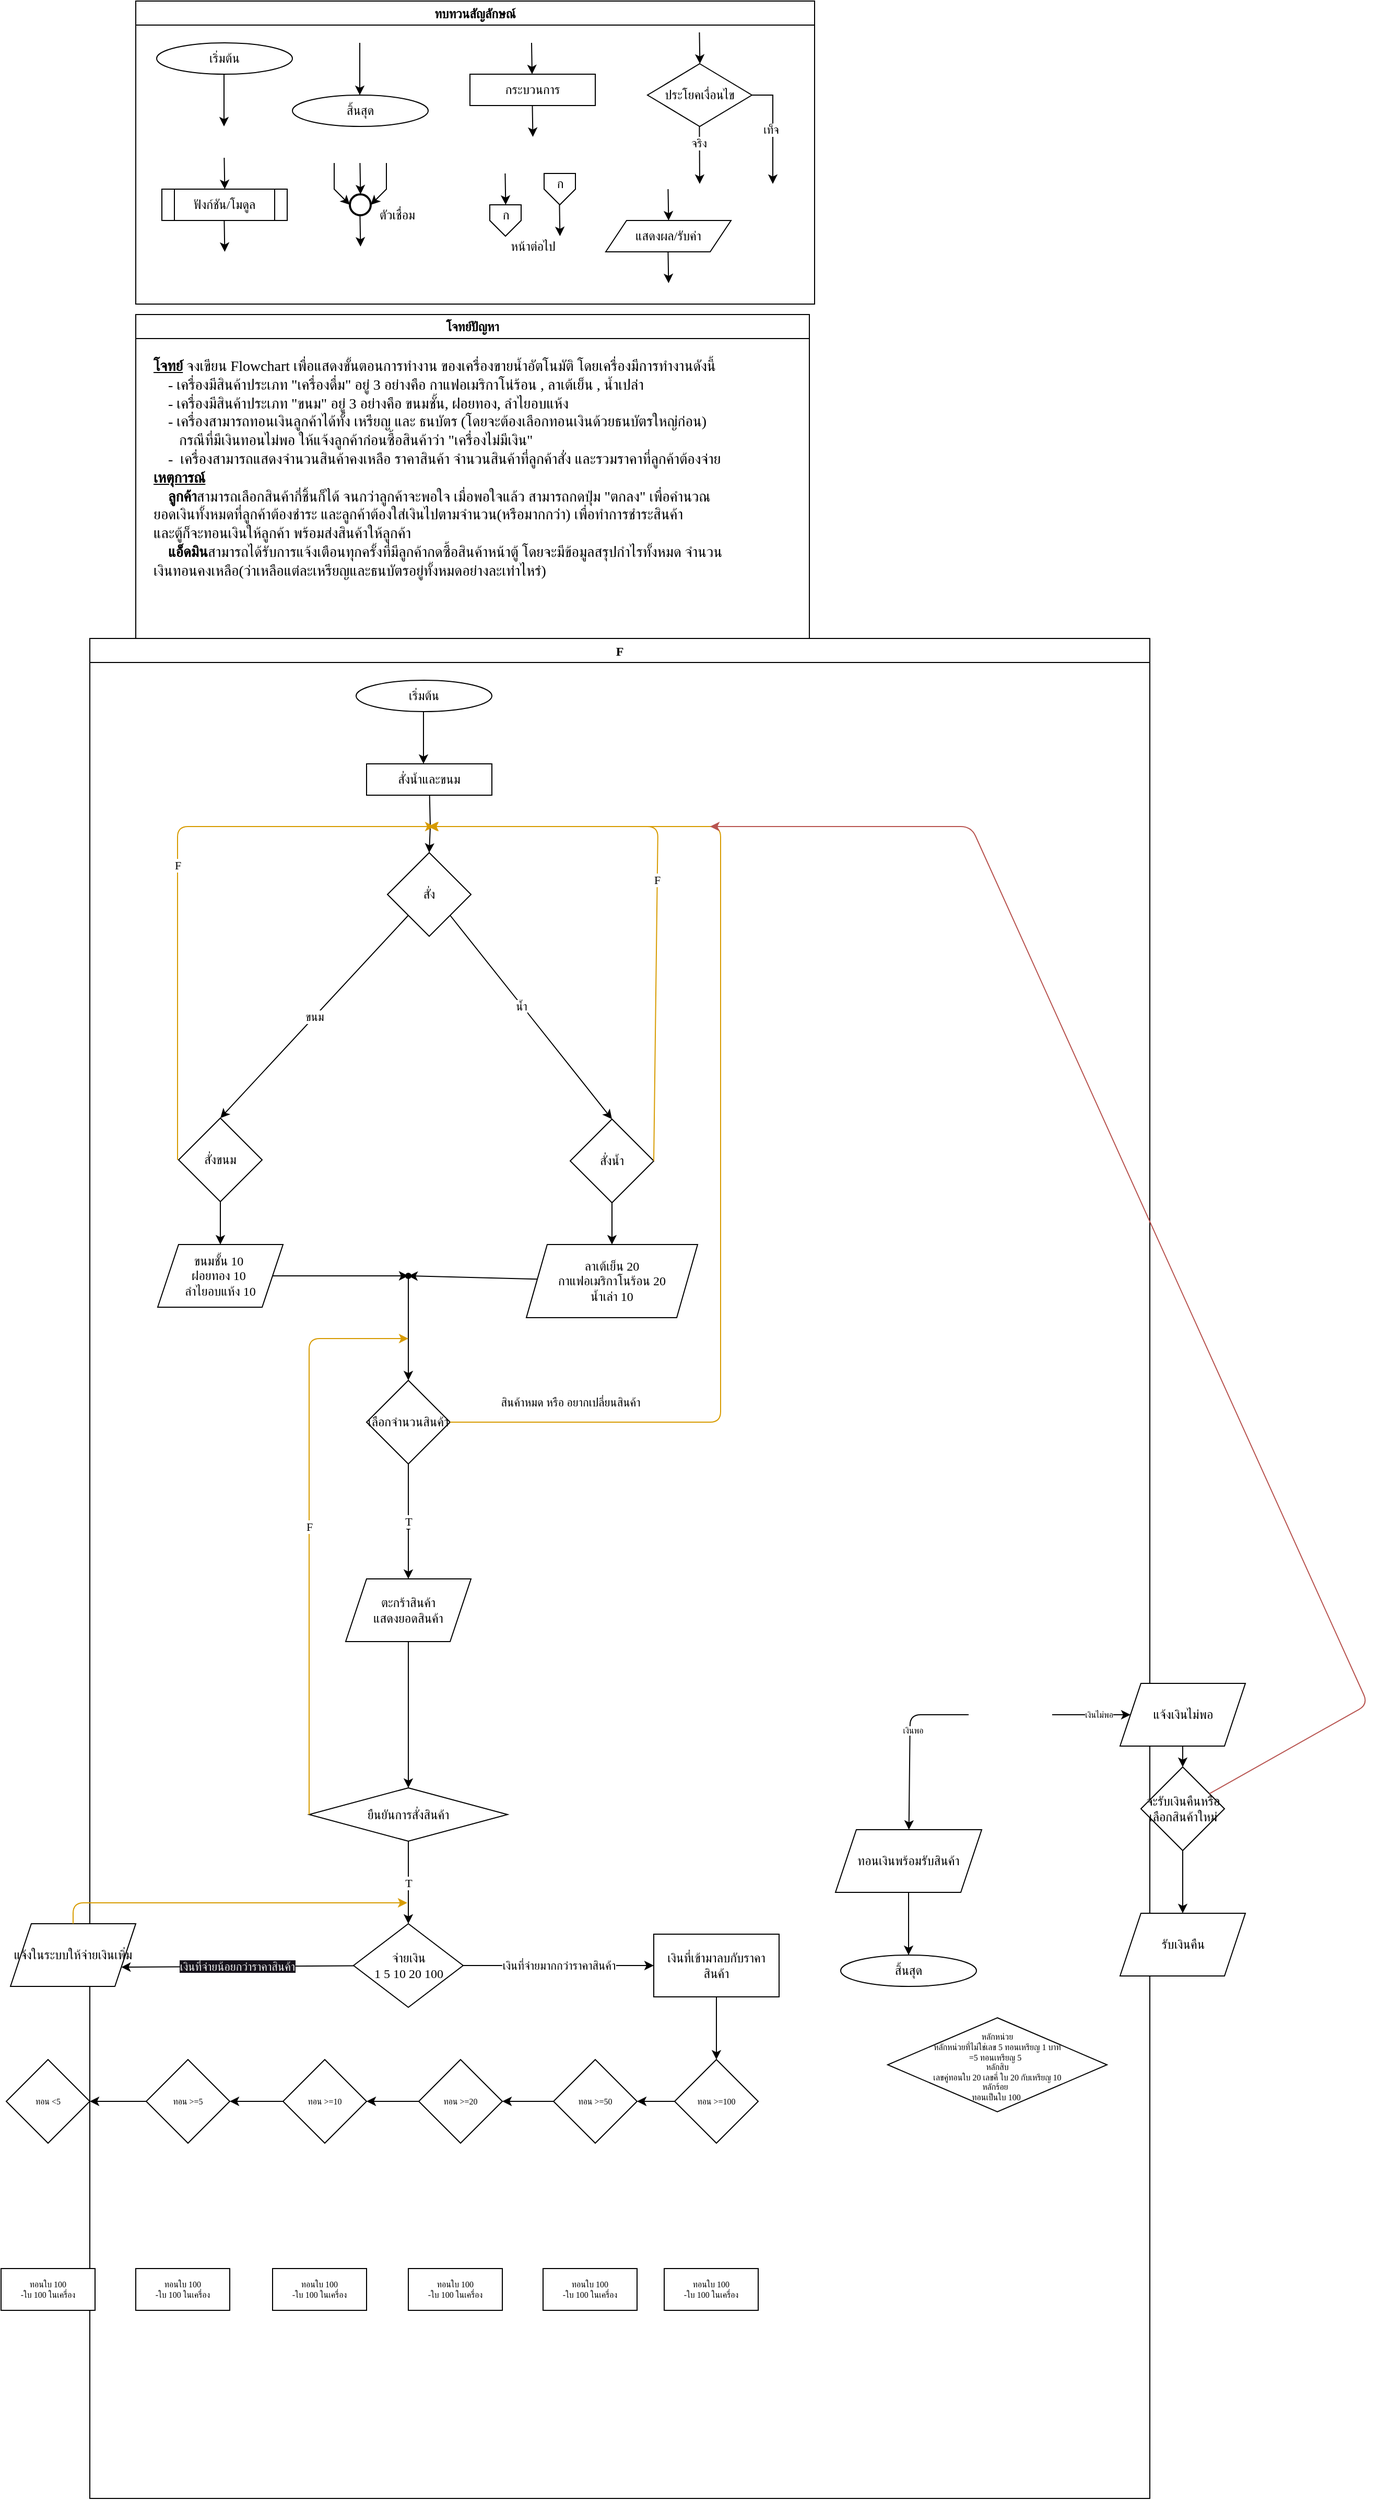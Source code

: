 <mxfile>
    <diagram id="C5RBs43oDa-KdzZeNtuy" name="Page-1">
        <mxGraphModel dx="2532" dy="668" grid="1" gridSize="10" guides="1" tooltips="1" connect="1" arrows="1" fold="1" page="1" pageScale="1" pageWidth="827" pageHeight="1169" math="0" shadow="0">
            <root>
                <mxCell id="WIyWlLk6GJQsqaUBKTNV-0"/>
                <mxCell id="WIyWlLk6GJQsqaUBKTNV-1" parent="WIyWlLk6GJQsqaUBKTNV-0"/>
                <mxCell id="M7CGMbNuYNeq0SnUNNgH-6" value="ทบทวนสัญลักษณ์" style="swimlane;fontFamily=Sarabun;fontSource=https%3A%2F%2Ffonts.googleapis.com%2Fcss%3Ffamily%3DSarabun;" parent="WIyWlLk6GJQsqaUBKTNV-1" vertex="1">
                    <mxGeometry x="-720" y="20" width="650" height="290" as="geometry"/>
                </mxCell>
                <mxCell id="M7CGMbNuYNeq0SnUNNgH-2" value="&lt;font data-font-src=&quot;https://fonts.googleapis.com/css?family=Sarabun&quot; face=&quot;Sarabun&quot;&gt;เริ่มต้น&lt;/font&gt;" style="ellipse;whiteSpace=wrap;html=1;" parent="M7CGMbNuYNeq0SnUNNgH-6" vertex="1">
                    <mxGeometry x="20" y="40" width="130" height="30" as="geometry"/>
                </mxCell>
                <mxCell id="M7CGMbNuYNeq0SnUNNgH-5" value="" style="endArrow=classic;html=1;rounded=0;" parent="M7CGMbNuYNeq0SnUNNgH-6" edge="1">
                    <mxGeometry width="50" height="50" relative="1" as="geometry">
                        <mxPoint x="84.5" y="70" as="sourcePoint"/>
                        <mxPoint x="84.5" y="120" as="targetPoint"/>
                    </mxGeometry>
                </mxCell>
                <mxCell id="M7CGMbNuYNeq0SnUNNgH-3" value="&lt;font face=&quot;Sarabun&quot;&gt;สิ้นสุด&lt;/font&gt;" style="ellipse;whiteSpace=wrap;html=1;" parent="M7CGMbNuYNeq0SnUNNgH-6" vertex="1">
                    <mxGeometry x="150" y="90" width="130" height="30" as="geometry"/>
                </mxCell>
                <mxCell id="M7CGMbNuYNeq0SnUNNgH-4" value="" style="endArrow=classic;html=1;rounded=0;" parent="M7CGMbNuYNeq0SnUNNgH-6" edge="1">
                    <mxGeometry width="50" height="50" relative="1" as="geometry">
                        <mxPoint x="214.5" y="40" as="sourcePoint"/>
                        <mxPoint x="214.5" y="90" as="targetPoint"/>
                    </mxGeometry>
                </mxCell>
                <mxCell id="mvioNwK95yMqdUQ73LqQ-0" value="กระบวนการ" style="rounded=0;whiteSpace=wrap;html=1;fontFamily=Sarabun;fontSource=https%3A%2F%2Ffonts.googleapis.com%2Fcss%3Ffamily%3DSarabun;" parent="M7CGMbNuYNeq0SnUNNgH-6" vertex="1">
                    <mxGeometry x="320" y="70" width="120" height="30" as="geometry"/>
                </mxCell>
                <mxCell id="mvioNwK95yMqdUQ73LqQ-1" value="" style="endArrow=classic;html=1;rounded=0;" parent="M7CGMbNuYNeq0SnUNNgH-6" edge="1">
                    <mxGeometry width="50" height="50" relative="1" as="geometry">
                        <mxPoint x="379" y="40" as="sourcePoint"/>
                        <mxPoint x="379.5" y="70" as="targetPoint"/>
                    </mxGeometry>
                </mxCell>
                <mxCell id="mvioNwK95yMqdUQ73LqQ-2" value="" style="endArrow=classic;html=1;rounded=0;" parent="M7CGMbNuYNeq0SnUNNgH-6" edge="1">
                    <mxGeometry width="50" height="50" relative="1" as="geometry">
                        <mxPoint x="379.75" y="100" as="sourcePoint"/>
                        <mxPoint x="380.25" y="130" as="targetPoint"/>
                    </mxGeometry>
                </mxCell>
                <mxCell id="mvioNwK95yMqdUQ73LqQ-3" value="ประโยคเงื่อนไข" style="rhombus;whiteSpace=wrap;html=1;fontFamily=Sarabun;fontSource=https%3A%2F%2Ffonts.googleapis.com%2Fcss%3Ffamily%3DSarabun;" parent="M7CGMbNuYNeq0SnUNNgH-6" vertex="1">
                    <mxGeometry x="490" y="60" width="100" height="60" as="geometry"/>
                </mxCell>
                <mxCell id="mvioNwK95yMqdUQ73LqQ-4" value="" style="endArrow=classic;html=1;rounded=0;" parent="M7CGMbNuYNeq0SnUNNgH-6" edge="1">
                    <mxGeometry width="50" height="50" relative="1" as="geometry">
                        <mxPoint x="539.71" y="30" as="sourcePoint"/>
                        <mxPoint x="540.21" y="60" as="targetPoint"/>
                    </mxGeometry>
                </mxCell>
                <mxCell id="mvioNwK95yMqdUQ73LqQ-5" value="" style="endArrow=classic;html=1;rounded=0;" parent="M7CGMbNuYNeq0SnUNNgH-6" edge="1">
                    <mxGeometry width="50" height="50" relative="1" as="geometry">
                        <mxPoint x="539.71" y="120" as="sourcePoint"/>
                        <mxPoint x="540" y="175" as="targetPoint"/>
                    </mxGeometry>
                </mxCell>
                <mxCell id="mvioNwK95yMqdUQ73LqQ-7" value="จริง" style="edgeLabel;html=1;align=center;verticalAlign=middle;resizable=0;points=[];fontFamily=Sarabun;fontSource=https%3A%2F%2Ffonts.googleapis.com%2Fcss%3Ffamily%3DSarabun;" parent="mvioNwK95yMqdUQ73LqQ-5" vertex="1" connectable="0">
                    <mxGeometry x="-0.414" y="-1" relative="1" as="geometry">
                        <mxPoint as="offset"/>
                    </mxGeometry>
                </mxCell>
                <mxCell id="mvioNwK95yMqdUQ73LqQ-6" value="" style="endArrow=classic;html=1;rounded=0;exitX=1;exitY=0.5;exitDx=0;exitDy=0;" parent="M7CGMbNuYNeq0SnUNNgH-6" source="mvioNwK95yMqdUQ73LqQ-3" edge="1">
                    <mxGeometry width="50" height="50" relative="1" as="geometry">
                        <mxPoint x="620" y="95" as="sourcePoint"/>
                        <mxPoint x="610" y="175" as="targetPoint"/>
                        <Array as="points">
                            <mxPoint x="610" y="90"/>
                        </Array>
                    </mxGeometry>
                </mxCell>
                <mxCell id="mvioNwK95yMqdUQ73LqQ-8" value="&lt;font data-font-src=&quot;https://fonts.googleapis.com/css?family=Sarabun&quot; face=&quot;Sarabun&quot;&gt;เท็จ&lt;/font&gt;" style="edgeLabel;html=1;align=center;verticalAlign=middle;resizable=0;points=[];" parent="mvioNwK95yMqdUQ73LqQ-6" vertex="1" connectable="0">
                    <mxGeometry x="-0.002" y="-2" relative="1" as="geometry">
                        <mxPoint as="offset"/>
                    </mxGeometry>
                </mxCell>
                <mxCell id="mvioNwK95yMqdUQ73LqQ-9" value="&lt;font data-font-src=&quot;https://fonts.googleapis.com/css?family=Sarabun&quot; face=&quot;Sarabun&quot;&gt;ฟังก์ชัน/โมดูล&lt;/font&gt;" style="shape=process;whiteSpace=wrap;html=1;backgroundOutline=1;" parent="M7CGMbNuYNeq0SnUNNgH-6" vertex="1">
                    <mxGeometry x="25" y="180" width="120" height="30" as="geometry"/>
                </mxCell>
                <mxCell id="mvioNwK95yMqdUQ73LqQ-11" value="" style="endArrow=classic;html=1;rounded=0;" parent="M7CGMbNuYNeq0SnUNNgH-6" edge="1">
                    <mxGeometry width="50" height="50" relative="1" as="geometry">
                        <mxPoint x="84.71" y="150" as="sourcePoint"/>
                        <mxPoint x="85.21" y="180" as="targetPoint"/>
                    </mxGeometry>
                </mxCell>
                <mxCell id="mvioNwK95yMqdUQ73LqQ-12" value="" style="endArrow=classic;html=1;rounded=0;" parent="M7CGMbNuYNeq0SnUNNgH-6" edge="1">
                    <mxGeometry width="50" height="50" relative="1" as="geometry">
                        <mxPoint x="84.71" y="210" as="sourcePoint"/>
                        <mxPoint x="85.21" y="240" as="targetPoint"/>
                    </mxGeometry>
                </mxCell>
                <mxCell id="mvioNwK95yMqdUQ73LqQ-13" value="" style="strokeWidth=2;html=1;shape=mxgraph.flowchart.start_2;whiteSpace=wrap;" parent="M7CGMbNuYNeq0SnUNNgH-6" vertex="1">
                    <mxGeometry x="205" y="185" width="20" height="20" as="geometry"/>
                </mxCell>
                <mxCell id="mvioNwK95yMqdUQ73LqQ-16" value="" style="endArrow=classic;html=1;rounded=0;" parent="M7CGMbNuYNeq0SnUNNgH-6" edge="1">
                    <mxGeometry width="50" height="50" relative="1" as="geometry">
                        <mxPoint x="214.71" y="155" as="sourcePoint"/>
                        <mxPoint x="215.21" y="185" as="targetPoint"/>
                    </mxGeometry>
                </mxCell>
                <mxCell id="mvioNwK95yMqdUQ73LqQ-17" value="" style="endArrow=classic;html=1;rounded=0;entryX=0;entryY=0.5;entryDx=0;entryDy=0;entryPerimeter=0;" parent="M7CGMbNuYNeq0SnUNNgH-6" target="mvioNwK95yMqdUQ73LqQ-13" edge="1">
                    <mxGeometry width="50" height="50" relative="1" as="geometry">
                        <mxPoint x="190.0" y="155" as="sourcePoint"/>
                        <mxPoint x="190.5" y="185" as="targetPoint"/>
                        <Array as="points">
                            <mxPoint x="190" y="180"/>
                        </Array>
                    </mxGeometry>
                </mxCell>
                <mxCell id="mvioNwK95yMqdUQ73LqQ-18" value="" style="endArrow=classic;html=1;rounded=0;entryX=1;entryY=0.5;entryDx=0;entryDy=0;entryPerimeter=0;" parent="M7CGMbNuYNeq0SnUNNgH-6" target="mvioNwK95yMqdUQ73LqQ-13" edge="1">
                    <mxGeometry width="50" height="50" relative="1" as="geometry">
                        <mxPoint x="240.0" y="155" as="sourcePoint"/>
                        <mxPoint x="240.5" y="185" as="targetPoint"/>
                        <Array as="points">
                            <mxPoint x="240" y="180"/>
                        </Array>
                    </mxGeometry>
                </mxCell>
                <mxCell id="mvioNwK95yMqdUQ73LqQ-19" value="" style="endArrow=classic;html=1;rounded=0;" parent="M7CGMbNuYNeq0SnUNNgH-6" edge="1">
                    <mxGeometry width="50" height="50" relative="1" as="geometry">
                        <mxPoint x="214.71" y="205" as="sourcePoint"/>
                        <mxPoint x="215.21" y="235" as="targetPoint"/>
                    </mxGeometry>
                </mxCell>
                <mxCell id="mvioNwK95yMqdUQ73LqQ-20" value="&lt;font data-font-src=&quot;https://fonts.googleapis.com/css?family=Sarabun&quot; face=&quot;Sarabun&quot;&gt;ตัวเชื่อม&lt;/font&gt;" style="text;html=1;align=center;verticalAlign=middle;resizable=0;points=[];autosize=1;strokeColor=none;fillColor=none;" parent="M7CGMbNuYNeq0SnUNNgH-6" vertex="1">
                    <mxGeometry x="220" y="190" width="60" height="30" as="geometry"/>
                </mxCell>
                <mxCell id="mvioNwK95yMqdUQ73LqQ-25" value="" style="endArrow=classic;html=1;rounded=0;" parent="M7CGMbNuYNeq0SnUNNgH-6" edge="1">
                    <mxGeometry width="50" height="50" relative="1" as="geometry">
                        <mxPoint x="353.71" y="165" as="sourcePoint"/>
                        <mxPoint x="354.21" y="195" as="targetPoint"/>
                    </mxGeometry>
                </mxCell>
                <mxCell id="mvioNwK95yMqdUQ73LqQ-21" value="" style="verticalLabelPosition=bottom;verticalAlign=top;html=1;shape=offPageConnector;rounded=0;size=0.5;" parent="M7CGMbNuYNeq0SnUNNgH-6" vertex="1">
                    <mxGeometry x="339" y="195" width="30" height="30" as="geometry"/>
                </mxCell>
                <mxCell id="mvioNwK95yMqdUQ73LqQ-26" value="" style="endArrow=classic;html=1;rounded=0;" parent="M7CGMbNuYNeq0SnUNNgH-6" edge="1">
                    <mxGeometry width="50" height="50" relative="1" as="geometry">
                        <mxPoint x="405.71" y="195" as="sourcePoint"/>
                        <mxPoint x="406.21" y="225" as="targetPoint"/>
                    </mxGeometry>
                </mxCell>
                <mxCell id="mvioNwK95yMqdUQ73LqQ-27" value="" style="verticalLabelPosition=bottom;verticalAlign=top;html=1;shape=offPageConnector;rounded=0;size=0.5;" parent="M7CGMbNuYNeq0SnUNNgH-6" vertex="1">
                    <mxGeometry x="391" y="165" width="30" height="30" as="geometry"/>
                </mxCell>
                <mxCell id="mvioNwK95yMqdUQ73LqQ-28" value="หน้าต่อไป" style="text;html=1;align=center;verticalAlign=middle;resizable=0;points=[];autosize=1;strokeColor=none;fillColor=none;fontFamily=Sarabun;fontSource=https%3A%2F%2Ffonts.googleapis.com%2Fcss%3Ffamily%3DSarabun;" parent="M7CGMbNuYNeq0SnUNNgH-6" vertex="1">
                    <mxGeometry x="345" y="220" width="70" height="30" as="geometry"/>
                </mxCell>
                <mxCell id="mvioNwK95yMqdUQ73LqQ-29" value="ก" style="text;html=1;align=center;verticalAlign=middle;resizable=0;points=[];autosize=1;strokeColor=none;fillColor=none;fontFamily=Sarabun;fontSource=https%3A%2F%2Ffonts.googleapis.com%2Fcss%3Ffamily%3DSarabun;" parent="M7CGMbNuYNeq0SnUNNgH-6" vertex="1">
                    <mxGeometry x="339" y="190" width="30" height="30" as="geometry"/>
                </mxCell>
                <mxCell id="mvioNwK95yMqdUQ73LqQ-30" value="ก" style="text;html=1;align=center;verticalAlign=middle;resizable=0;points=[];autosize=1;strokeColor=none;fillColor=none;fontFamily=Sarabun;fontSource=https%3A%2F%2Ffonts.googleapis.com%2Fcss%3Ffamily%3DSarabun;" parent="M7CGMbNuYNeq0SnUNNgH-6" vertex="1">
                    <mxGeometry x="391" y="160" width="30" height="30" as="geometry"/>
                </mxCell>
                <mxCell id="mvioNwK95yMqdUQ73LqQ-32" value="แสดงผล/รับค่า" style="shape=parallelogram;perimeter=parallelogramPerimeter;whiteSpace=wrap;html=1;fixedSize=1;fontFamily=Sarabun;fontSource=https%3A%2F%2Ffonts.googleapis.com%2Fcss%3Ffamily%3DSarabun;" parent="M7CGMbNuYNeq0SnUNNgH-6" vertex="1">
                    <mxGeometry x="450" y="210" width="120" height="30" as="geometry"/>
                </mxCell>
                <mxCell id="mvioNwK95yMqdUQ73LqQ-33" value="" style="endArrow=classic;html=1;rounded=0;" parent="M7CGMbNuYNeq0SnUNNgH-6" edge="1">
                    <mxGeometry width="50" height="50" relative="1" as="geometry">
                        <mxPoint x="509.71" y="180" as="sourcePoint"/>
                        <mxPoint x="510.21" y="210" as="targetPoint"/>
                    </mxGeometry>
                </mxCell>
                <mxCell id="mvioNwK95yMqdUQ73LqQ-34" value="" style="endArrow=classic;html=1;rounded=0;" parent="M7CGMbNuYNeq0SnUNNgH-6" edge="1">
                    <mxGeometry width="50" height="50" relative="1" as="geometry">
                        <mxPoint x="509.71" y="240" as="sourcePoint"/>
                        <mxPoint x="510.21" y="270" as="targetPoint"/>
                    </mxGeometry>
                </mxCell>
                <mxCell id="mvioNwK95yMqdUQ73LqQ-36" value="F" style="swimlane;fontFamily=Sarabun;fontSource=https%3A%2F%2Ffonts.googleapis.com%2Fcss%3Ffamily%3DSarabun;" parent="WIyWlLk6GJQsqaUBKTNV-1" vertex="1">
                    <mxGeometry x="-764" y="630" width="1015" height="1780" as="geometry"/>
                </mxCell>
                <mxCell id="mvioNwK95yMqdUQ73LqQ-35" value="&lt;font data-font-src=&quot;https://fonts.googleapis.com/css?family=Sarabun&quot; face=&quot;Sarabun&quot;&gt;เริ่มต้น&lt;/font&gt;" style="ellipse;whiteSpace=wrap;html=1;" parent="mvioNwK95yMqdUQ73LqQ-36" vertex="1">
                    <mxGeometry x="255" y="40" width="130" height="30" as="geometry"/>
                </mxCell>
                <mxCell id="2" value="" style="endArrow=classic;html=1;rounded=0;" edge="1" parent="mvioNwK95yMqdUQ73LqQ-36">
                    <mxGeometry width="50" height="50" relative="1" as="geometry">
                        <mxPoint x="319.5" y="70" as="sourcePoint"/>
                        <mxPoint x="319.5" y="120" as="targetPoint"/>
                    </mxGeometry>
                </mxCell>
                <mxCell id="69" style="edgeStyle=none;html=1;entryX=0.5;entryY=0;entryDx=0;entryDy=0;fontFamily=Verdana;elbow=vertical;startArrow=none;" edge="1" parent="mvioNwK95yMqdUQ73LqQ-36" target="6">
                    <mxGeometry relative="1" as="geometry">
                        <mxPoint x="326" y="180" as="sourcePoint"/>
                        <Array as="points"/>
                    </mxGeometry>
                </mxCell>
                <mxCell id="3" value="&lt;div style=&quot;text-align: justify;&quot;&gt;สั่งน้ำและขนม&lt;/div&gt;" style="rounded=0;whiteSpace=wrap;html=1;fontFamily=Sarabun;fontSource=https%3A%2F%2Ffonts.googleapis.com%2Fcss%3Ffamily%3DSarabun;" vertex="1" parent="mvioNwK95yMqdUQ73LqQ-36">
                    <mxGeometry x="265" y="120" width="120" height="30" as="geometry"/>
                </mxCell>
                <mxCell id="6" value="สั่ง" style="rhombus;whiteSpace=wrap;html=1;fontFamily=Sarabun;rounded=0;fontSource=https%3A%2F%2Ffonts.googleapis.com%2Fcss%3Ffamily%3DSarabun;" vertex="1" parent="mvioNwK95yMqdUQ73LqQ-36">
                    <mxGeometry x="285" y="205" width="80" height="80" as="geometry"/>
                </mxCell>
                <mxCell id="54" value="" style="edgeStyle=none;html=1;fontFamily=Verdana;exitX=1;exitY=1;exitDx=0;exitDy=0;entryX=0.5;entryY=0;entryDx=0;entryDy=0;" edge="1" parent="mvioNwK95yMqdUQ73LqQ-36" source="6" target="53">
                    <mxGeometry relative="1" as="geometry">
                        <mxPoint x="500" y="390" as="sourcePoint"/>
                    </mxGeometry>
                </mxCell>
                <mxCell id="217" value="น้ำ" style="edgeLabel;html=1;align=center;verticalAlign=middle;resizable=0;points=[];fontFamily=Verdana;" vertex="1" connectable="0" parent="54">
                    <mxGeometry x="-0.111" y="-1" relative="1" as="geometry">
                        <mxPoint as="offset"/>
                    </mxGeometry>
                </mxCell>
                <mxCell id="185" value="ขนม" style="edgeStyle=none;html=1;fontFamily=Verdana;elbow=vertical;exitX=0;exitY=1;exitDx=0;exitDy=0;entryX=0.5;entryY=0;entryDx=0;entryDy=0;" edge="1" parent="mvioNwK95yMqdUQ73LqQ-36" source="6" target="184">
                    <mxGeometry relative="1" as="geometry">
                        <mxPoint x="125.0" y="390" as="sourcePoint"/>
                        <mxPoint x="134" y="450" as="targetPoint"/>
                    </mxGeometry>
                </mxCell>
                <mxCell id="276" value="" style="edgeStyle=none;html=1;fontFamily=Verdana;elbow=vertical;exitX=0.5;exitY=1;exitDx=0;exitDy=0;" edge="1" parent="mvioNwK95yMqdUQ73LqQ-36" source="184" target="275">
                    <mxGeometry relative="1" as="geometry">
                        <mxPoint x="130" y="650" as="sourcePoint"/>
                    </mxGeometry>
                </mxCell>
                <mxCell id="273" style="edgeStyle=none;html=1;entryX=0.5;entryY=0;entryDx=0;entryDy=0;fontFamily=Verdana;elbow=vertical;" edge="1" parent="mvioNwK95yMqdUQ73LqQ-36" source="53" target="269">
                    <mxGeometry relative="1" as="geometry"/>
                </mxCell>
                <mxCell id="53" value="สั่งน้ำ" style="rhombus;whiteSpace=wrap;html=1;fontFamily=Sarabun;rounded=0;fontSource=https%3A%2F%2Ffonts.googleapis.com%2Fcss%3Ffamily%3DSarabun;" vertex="1" parent="mvioNwK95yMqdUQ73LqQ-36">
                    <mxGeometry x="460" y="460" width="80" height="80" as="geometry"/>
                </mxCell>
                <mxCell id="71" value="" style="edgeStyle=none;html=1;entryDx=0;entryDy=0;fontFamily=Verdana;elbow=vertical;endArrow=none;" edge="1" parent="mvioNwK95yMqdUQ73LqQ-36" source="3">
                    <mxGeometry relative="1" as="geometry">
                        <mxPoint x="-315" y="780" as="sourcePoint"/>
                        <mxPoint x="326" y="180" as="targetPoint"/>
                        <Array as="points"/>
                    </mxGeometry>
                </mxCell>
                <mxCell id="184" value="สั่งขนม" style="rhombus;whiteSpace=wrap;html=1;fontFamily=Sarabun;rounded=0;fontSource=https%3A%2F%2Ffonts.googleapis.com%2Fcss%3Ffamily%3DSarabun;" vertex="1" parent="mvioNwK95yMqdUQ73LqQ-36">
                    <mxGeometry x="85" y="459" width="80" height="80" as="geometry"/>
                </mxCell>
                <mxCell id="212" value="T" style="edgeStyle=none;html=1;fontFamily=Verdana;elbow=vertical;exitX=0.5;exitY=1;exitDx=0;exitDy=0;" edge="1" parent="mvioNwK95yMqdUQ73LqQ-36" source="290" target="211">
                    <mxGeometry relative="1" as="geometry">
                        <mxPoint x="305" y="1440" as="sourcePoint"/>
                    </mxGeometry>
                </mxCell>
                <mxCell id="257" value="เงินที่จ่ายมากกว่าราคาสินค้า" style="edgeStyle=none;html=1;fontFamily=Verdana;elbow=vertical;" edge="1" parent="mvioNwK95yMqdUQ73LqQ-36" source="211">
                    <mxGeometry relative="1" as="geometry">
                        <mxPoint x="540" y="1270" as="targetPoint"/>
                    </mxGeometry>
                </mxCell>
                <mxCell id="211" value="จ่ายเงิน&lt;br&gt;1 5 10 20 100" style="rhombus;whiteSpace=wrap;html=1;fontFamily=Sarabun;rounded=0;fontSource=https%3A%2F%2Ffonts.googleapis.com%2Fcss%3Ffamily%3DSarabun;" vertex="1" parent="mvioNwK95yMqdUQ73LqQ-36">
                    <mxGeometry x="252.5" y="1230" width="105" height="80" as="geometry"/>
                </mxCell>
                <mxCell id="218" value="F" style="edgeStyle=none;html=1;fontFamily=Verdana;elbow=vertical;fillColor=#ffcd28;gradientColor=#ffa500;strokeColor=#d79b00;exitX=1;exitY=0.5;exitDx=0;exitDy=0;" edge="1" parent="mvioNwK95yMqdUQ73LqQ-36" source="53">
                    <mxGeometry relative="1" as="geometry">
                        <mxPoint x="325" y="180" as="targetPoint"/>
                        <Array as="points">
                            <mxPoint x="544" y="180"/>
                        </Array>
                    </mxGeometry>
                </mxCell>
                <mxCell id="219" value="F" style="edgeStyle=none;html=1;fontFamily=Verdana;elbow=vertical;fillColor=#ffcd28;gradientColor=#ffa500;strokeColor=#d79b00;" edge="1" parent="mvioNwK95yMqdUQ73LqQ-36">
                    <mxGeometry relative="1" as="geometry">
                        <mxPoint x="330" y="180" as="targetPoint"/>
                        <mxPoint x="84" y="499" as="sourcePoint"/>
                        <Array as="points">
                            <mxPoint x="84" y="180"/>
                        </Array>
                    </mxGeometry>
                </mxCell>
                <mxCell id="242" value="" style="shape=waypoint;sketch=0;size=6;pointerEvents=1;points=[];fillColor=default;resizable=0;rotatable=0;perimeter=centerPerimeter;snapToPoint=1;fontFamily=Sarabun;rounded=0;fontSource=https%3A%2F%2Ffonts.googleapis.com%2Fcss%3Ffamily%3DSarabun;" vertex="1" parent="mvioNwK95yMqdUQ73LqQ-36">
                    <mxGeometry x="295" y="840" width="20" height="20" as="geometry"/>
                </mxCell>
                <mxCell id="285" style="edgeStyle=none;html=1;fontFamily=Verdana;elbow=vertical;" edge="1" parent="mvioNwK95yMqdUQ73LqQ-36" source="269" target="284">
                    <mxGeometry relative="1" as="geometry"/>
                </mxCell>
                <mxCell id="269" value="ลาเต้เย็น 20&lt;br&gt;กาแฟอเมริกาโนร้อน 20&lt;br&gt;น้ำเล่า 10" style="shape=parallelogram;perimeter=parallelogramPerimeter;whiteSpace=wrap;html=1;fixedSize=1;fontFamily=Sarabun;rounded=0;fontSource=https%3A%2F%2Ffonts.googleapis.com%2Fcss%3Ffamily%3DSarabun;" vertex="1" parent="mvioNwK95yMqdUQ73LqQ-36">
                    <mxGeometry x="418" y="580" width="164" height="70" as="geometry"/>
                </mxCell>
                <mxCell id="289" value="T" style="edgeStyle=none;html=1;fontFamily=Verdana;elbow=vertical;exitX=0.5;exitY=1;exitDx=0;exitDy=0;entryX=0.5;entryY=0;entryDx=0;entryDy=0;" edge="1" parent="mvioNwK95yMqdUQ73LqQ-36" source="300" target="281">
                    <mxGeometry relative="1" as="geometry">
                        <mxPoint x="304" y="840" as="sourcePoint"/>
                        <mxPoint x="314" y="880" as="targetPoint"/>
                    </mxGeometry>
                </mxCell>
                <mxCell id="286" style="edgeStyle=none;html=1;fontFamily=Verdana;elbow=vertical;" edge="1" parent="mvioNwK95yMqdUQ73LqQ-36" source="275" target="284">
                    <mxGeometry relative="1" as="geometry"/>
                </mxCell>
                <mxCell id="275" value="ขนมชั้น 10&amp;nbsp;&lt;br&gt;ฝอยทอง 10&amp;nbsp;&lt;br&gt;ลำไยอบแห้ง 10" style="shape=parallelogram;perimeter=parallelogramPerimeter;whiteSpace=wrap;html=1;fixedSize=1;fontFamily=Sarabun;rounded=0;fontSource=https%3A%2F%2Ffonts.googleapis.com%2Fcss%3Ffamily%3DSarabun;" vertex="1" parent="mvioNwK95yMqdUQ73LqQ-36">
                    <mxGeometry x="65" y="580" width="120" height="60" as="geometry"/>
                </mxCell>
                <mxCell id="281" value="ตะกร้าสินค้า&lt;br&gt;แสดงยอดสินค้า" style="shape=parallelogram;perimeter=parallelogramPerimeter;whiteSpace=wrap;html=1;fixedSize=1;fontFamily=Sarabun;sketch=0;rounded=0;fontSource=https%3A%2F%2Ffonts.googleapis.com%2Fcss%3Ffamily%3DSarabun;" vertex="1" parent="mvioNwK95yMqdUQ73LqQ-36">
                    <mxGeometry x="245" y="900" width="120" height="60" as="geometry"/>
                </mxCell>
                <mxCell id="287" value="" style="edgeStyle=none;html=1;fontFamily=Verdana;elbow=vertical;entryX=0.5;entryY=0;entryDx=0;entryDy=0;" edge="1" parent="mvioNwK95yMqdUQ73LqQ-36" source="284" target="300">
                    <mxGeometry relative="1" as="geometry">
                        <mxPoint x="305" y="640" as="targetPoint"/>
                    </mxGeometry>
                </mxCell>
                <mxCell id="284" value="" style="shape=waypoint;sketch=0;size=6;pointerEvents=1;points=[];fillColor=default;resizable=0;rotatable=0;perimeter=centerPerimeter;snapToPoint=1;fontFamily=Sarabun;rounded=0;fontSource=https%3A%2F%2Ffonts.googleapis.com%2Fcss%3Ffamily%3DSarabun;" vertex="1" parent="mvioNwK95yMqdUQ73LqQ-36">
                    <mxGeometry x="295" y="600" width="20" height="20" as="geometry"/>
                </mxCell>
                <mxCell id="290" value="ยืนยันการสั่งสินค้า" style="rhombus;whiteSpace=wrap;html=1;fontFamily=Sarabun;rounded=0;fontSource=https%3A%2F%2Ffonts.googleapis.com%2Fcss%3Ffamily%3DSarabun;" vertex="1" parent="mvioNwK95yMqdUQ73LqQ-36">
                    <mxGeometry x="210" y="1100" width="190" height="51" as="geometry"/>
                </mxCell>
                <mxCell id="300" value="เลือกจำนวนสินค้า" style="rhombus;whiteSpace=wrap;html=1;fontFamily=Sarabun;rounded=0;fontSource=https%3A%2F%2Ffonts.googleapis.com%2Fcss%3Ffamily%3DSarabun;" vertex="1" parent="mvioNwK95yMqdUQ73LqQ-36">
                    <mxGeometry x="265" y="710" width="80" height="80" as="geometry"/>
                </mxCell>
                <mxCell id="415" style="edgeStyle=none;html=1;entryX=0.5;entryY=0;entryDx=0;entryDy=0;fontFamily=Verdana;fontSize=8;elbow=vertical;" edge="1" parent="mvioNwK95yMqdUQ73LqQ-36" source="306" target="361">
                    <mxGeometry relative="1" as="geometry"/>
                </mxCell>
                <mxCell id="306" value="เงินที่เข้ามาลบกับราคาสินค้า" style="whiteSpace=wrap;html=1;fontFamily=Sarabun;rounded=0;fontSource=https%3A%2F%2Ffonts.googleapis.com%2Fcss%3Ffamily%3DSarabun;" vertex="1" parent="mvioNwK95yMqdUQ73LqQ-36">
                    <mxGeometry x="540" y="1240" width="120" height="60" as="geometry"/>
                </mxCell>
                <mxCell id="310" value="แจ้งในระบบให้จ่ายเงินเพิ่ม" style="shape=parallelogram;perimeter=parallelogramPerimeter;whiteSpace=wrap;html=1;fixedSize=1;fontFamily=Sarabun;rounded=0;fontSource=https%3A%2F%2Ffonts.googleapis.com%2Fcss%3Ffamily%3DSarabun;" vertex="1" parent="mvioNwK95yMqdUQ73LqQ-36">
                    <mxGeometry x="-76" y="1230" width="120" height="60" as="geometry"/>
                </mxCell>
                <mxCell id="261" value="&lt;span style=&quot;color: rgb(240, 240, 240); font-family: Verdana; font-size: 11px; font-style: normal; font-variant-ligatures: normal; font-variant-caps: normal; font-weight: 400; letter-spacing: normal; orphans: 2; text-align: center; text-indent: 0px; text-transform: none; widows: 2; word-spacing: 0px; -webkit-text-stroke-width: 0px; background-color: rgb(24, 20, 29); text-decoration-thickness: initial; text-decoration-style: initial; text-decoration-color: initial; float: none; display: inline !important;&quot;&gt;เงินที่จ่ายน้อยกว่าราคาสินค้า&lt;/span&gt;" style="edgeStyle=none;html=1;fontFamily=Verdana;elbow=vertical;entryX=1;entryY=0.75;entryDx=0;entryDy=0;" edge="1" parent="mvioNwK95yMqdUQ73LqQ-36" source="211" target="310">
                    <mxGeometry relative="1" as="geometry">
                        <mxPoint x="31.913" y="1270" as="targetPoint"/>
                    </mxGeometry>
                </mxCell>
                <mxCell id="340" value="" style="edgeStyle=none;html=1;fontFamily=Verdana;fontSize=8;elbow=vertical;" edge="1" parent="mvioNwK95yMqdUQ73LqQ-36" target="346">
                    <mxGeometry relative="1" as="geometry">
                        <mxPoint x="921.5" y="1030" as="sourcePoint"/>
                        <mxPoint x="945.5" y="1100" as="targetPoint"/>
                    </mxGeometry>
                </mxCell>
                <mxCell id="341" value="เงินไม่พอ" style="edgeLabel;html=1;align=center;verticalAlign=middle;resizable=0;points=[];fontSize=8;fontFamily=Verdana;" vertex="1" connectable="0" parent="340">
                    <mxGeometry x="0.168" relative="1" as="geometry">
                        <mxPoint as="offset"/>
                    </mxGeometry>
                </mxCell>
                <mxCell id="317" value="ทอนเงินพร้อมรับสินค้า" style="shape=parallelogram;perimeter=parallelogramPerimeter;whiteSpace=wrap;html=1;fixedSize=1;fontFamily=Sarabun;rounded=0;fontSource=https%3A%2F%2Ffonts.googleapis.com%2Fcss%3Ffamily%3DSarabun;" vertex="1" parent="mvioNwK95yMqdUQ73LqQ-36">
                    <mxGeometry x="714" y="1140" width="140" height="60" as="geometry"/>
                </mxCell>
                <mxCell id="350" value="" style="edgeStyle=none;html=1;fontFamily=Verdana;fontSize=8;elbow=vertical;" edge="1" parent="mvioNwK95yMqdUQ73LqQ-36" source="346" target="349">
                    <mxGeometry relative="1" as="geometry"/>
                </mxCell>
                <mxCell id="346" value="แจ้งเงินไม่พอ" style="shape=parallelogram;perimeter=parallelogramPerimeter;whiteSpace=wrap;html=1;fixedSize=1;fontFamily=Sarabun;rounded=0;fontSource=https%3A%2F%2Ffonts.googleapis.com%2Fcss%3Ffamily%3DSarabun;" vertex="1" parent="mvioNwK95yMqdUQ73LqQ-36">
                    <mxGeometry x="986.5" y="1000" width="120" height="60" as="geometry"/>
                </mxCell>
                <mxCell id="352" value="" style="edgeStyle=none;html=1;fontFamily=Verdana;fontSize=8;elbow=vertical;" edge="1" parent="mvioNwK95yMqdUQ73LqQ-36" source="349" target="351">
                    <mxGeometry relative="1" as="geometry"/>
                </mxCell>
                <mxCell id="349" value="จะรับเงินคืนหรือเลือกสินค้าใหม่" style="rhombus;whiteSpace=wrap;html=1;fontFamily=Sarabun;rounded=0;fontSource=https%3A%2F%2Ffonts.googleapis.com%2Fcss%3Ffamily%3DSarabun;" vertex="1" parent="mvioNwK95yMqdUQ73LqQ-36">
                    <mxGeometry x="1006.5" y="1080" width="80" height="80" as="geometry"/>
                </mxCell>
                <mxCell id="351" value="รับเงินคืน" style="shape=parallelogram;perimeter=parallelogramPerimeter;whiteSpace=wrap;html=1;fixedSize=1;fontFamily=Sarabun;rounded=0;fontSource=https%3A%2F%2Ffonts.googleapis.com%2Fcss%3Ffamily%3DSarabun;" vertex="1" parent="mvioNwK95yMqdUQ73LqQ-36">
                    <mxGeometry x="986.5" y="1220" width="120" height="60" as="geometry"/>
                </mxCell>
                <mxCell id="mvioNwK95yMqdUQ73LqQ-69" value="&lt;font face=&quot;Sarabun&quot;&gt;สิ้นสุด&lt;/font&gt;" style="ellipse;whiteSpace=wrap;html=1;" parent="mvioNwK95yMqdUQ73LqQ-36" vertex="1">
                    <mxGeometry x="719" y="1260" width="130" height="30" as="geometry"/>
                </mxCell>
                <mxCell id="321" style="edgeStyle=none;html=1;entryX=0.5;entryY=0;entryDx=0;entryDy=0;fontFamily=Verdana;elbow=vertical;" edge="1" parent="mvioNwK95yMqdUQ73LqQ-36" source="317" target="mvioNwK95yMqdUQ73LqQ-69">
                    <mxGeometry relative="1" as="geometry"/>
                </mxCell>
                <mxCell id="342" style="edgeStyle=none;html=1;exitX=0;exitY=0.5;exitDx=0;exitDy=0;fontFamily=Verdana;fontSize=8;elbow=vertical;" edge="1" parent="mvioNwK95yMqdUQ73LqQ-36" target="317">
                    <mxGeometry relative="1" as="geometry">
                        <mxPoint x="755.5" y="1030.07" as="targetPoint"/>
                        <mxPoint x="841.5" y="1030" as="sourcePoint"/>
                        <Array as="points">
                            <mxPoint x="785.5" y="1030"/>
                        </Array>
                    </mxGeometry>
                </mxCell>
                <mxCell id="343" value="เงินพอ" style="edgeLabel;html=1;align=center;verticalAlign=middle;resizable=0;points=[];fontSize=8;fontFamily=Verdana;" vertex="1" connectable="0" parent="342">
                    <mxGeometry x="-0.152" y="2" relative="1" as="geometry">
                        <mxPoint as="offset"/>
                    </mxGeometry>
                </mxCell>
                <mxCell id="355" value="&lt;div style=&quot;&quot;&gt;&lt;span style=&quot;font-size: 8px; background-color: initial;&quot;&gt;หลักหน่วย&lt;/span&gt;&lt;/div&gt;&lt;div style=&quot;font-size: 8px;&quot;&gt;&lt;span style=&quot;background-color: initial;&quot;&gt;หลักหน่วยที่ไม่ใช่เลข 5 ทอนเหรียญ 1 บาท&lt;/span&gt;&lt;/div&gt;&lt;span style=&quot;font-size: 8px;&quot;&gt;&lt;div style=&quot;&quot;&gt;&lt;span style=&quot;background-color: initial;&quot;&gt;=5 ทอนเหรียญ 5&amp;nbsp;&amp;nbsp;&lt;/span&gt;&lt;/div&gt;&lt;/span&gt;&lt;span style=&quot;font-size: 8px;&quot;&gt;&lt;div style=&quot;&quot;&gt;&lt;span style=&quot;background-color: initial;&quot;&gt;หลักสิบ&lt;/span&gt;&lt;/div&gt;&lt;/span&gt;&lt;span style=&quot;font-size: 8px;&quot;&gt;&lt;div style=&quot;&quot;&gt;&lt;span style=&quot;background-color: initial;&quot;&gt;เลขคู่ทอนใบ 20 เลขคี่ ใบ 20 กับเหรียญ 10&lt;/span&gt;&lt;/div&gt;&lt;/span&gt;&lt;span style=&quot;font-size: 8px;&quot;&gt;&lt;div style=&quot;&quot;&gt;&lt;span style=&quot;background-color: initial;&quot;&gt;หลักร้อย&amp;nbsp;&amp;nbsp;&lt;/span&gt;&lt;/div&gt;&lt;/span&gt;&lt;span style=&quot;font-size: 8px;&quot;&gt;&lt;div style=&quot;&quot;&gt;&lt;span style=&quot;background-color: initial;&quot;&gt;ทอนเป็นใบ 100&amp;nbsp;&lt;/span&gt;&lt;/div&gt;&lt;/span&gt;" style="rhombus;whiteSpace=wrap;html=1;fontFamily=Sarabun;rounded=0;fontSource=https%3A%2F%2Ffonts.googleapis.com%2Fcss%3Ffamily%3DSarabun;align=center;" vertex="1" parent="mvioNwK95yMqdUQ73LqQ-36">
                    <mxGeometry x="764" y="1320" width="210" height="90" as="geometry"/>
                </mxCell>
                <mxCell id="433" style="edgeStyle=none;html=1;entryX=1;entryY=0.5;entryDx=0;entryDy=0;fontFamily=Verdana;fontSize=8;elbow=vertical;" edge="1" parent="mvioNwK95yMqdUQ73LqQ-36" source="361" target="364">
                    <mxGeometry relative="1" as="geometry"/>
                </mxCell>
                <mxCell id="361" value="ทอน &amp;gt;=100" style="rhombus;whiteSpace=wrap;html=1;fontFamily=Sarabun;rounded=0;fontSource=https%3A%2F%2Ffonts.googleapis.com%2Fcss%3Ffamily%3DSarabun;fontSize=8;" vertex="1" parent="mvioNwK95yMqdUQ73LqQ-36">
                    <mxGeometry x="560" y="1360" width="80" height="80" as="geometry"/>
                </mxCell>
                <mxCell id="434" value="" style="edgeStyle=none;html=1;fontFamily=Verdana;fontSize=8;elbow=vertical;" edge="1" parent="mvioNwK95yMqdUQ73LqQ-36" source="364" target="363">
                    <mxGeometry relative="1" as="geometry"/>
                </mxCell>
                <mxCell id="364" value="ทอน &amp;gt;=50" style="rhombus;whiteSpace=wrap;html=1;fontFamily=Sarabun;rounded=0;fontSource=https%3A%2F%2Ffonts.googleapis.com%2Fcss%3Ffamily%3DSarabun;fontSize=8;" vertex="1" parent="mvioNwK95yMqdUQ73LqQ-36">
                    <mxGeometry x="444" y="1360" width="80" height="80" as="geometry"/>
                </mxCell>
                <mxCell id="435" value="" style="edgeStyle=none;html=1;fontFamily=Verdana;fontSize=8;elbow=vertical;" edge="1" parent="mvioNwK95yMqdUQ73LqQ-36" source="363" target="365">
                    <mxGeometry relative="1" as="geometry"/>
                </mxCell>
                <mxCell id="363" value="ทอน &amp;gt;=20" style="rhombus;whiteSpace=wrap;html=1;fontFamily=Sarabun;rounded=0;fontSource=https%3A%2F%2Ffonts.googleapis.com%2Fcss%3Ffamily%3DSarabun;fontSize=8;" vertex="1" parent="mvioNwK95yMqdUQ73LqQ-36">
                    <mxGeometry x="315" y="1360" width="80" height="80" as="geometry"/>
                </mxCell>
                <mxCell id="436" value="" style="edgeStyle=none;html=1;fontFamily=Verdana;fontSize=8;elbow=vertical;" edge="1" parent="mvioNwK95yMqdUQ73LqQ-36" source="365" target="366">
                    <mxGeometry relative="1" as="geometry"/>
                </mxCell>
                <mxCell id="365" value="ทอน &amp;gt;=10" style="rhombus;whiteSpace=wrap;html=1;fontFamily=Sarabun;rounded=0;fontSource=https%3A%2F%2Ffonts.googleapis.com%2Fcss%3Ffamily%3DSarabun;fontSize=8;" vertex="1" parent="mvioNwK95yMqdUQ73LqQ-36">
                    <mxGeometry x="185" y="1360" width="80" height="80" as="geometry"/>
                </mxCell>
                <mxCell id="366" value="ทอน &amp;gt;=5" style="rhombus;whiteSpace=wrap;html=1;fontFamily=Sarabun;rounded=0;fontSource=https%3A%2F%2Ffonts.googleapis.com%2Fcss%3Ffamily%3DSarabun;fontSize=8;" vertex="1" parent="mvioNwK95yMqdUQ73LqQ-36">
                    <mxGeometry x="54" y="1360" width="80" height="80" as="geometry"/>
                </mxCell>
                <mxCell id="411" value="ทอนใบ 100&lt;br&gt;-ใบ 100 ในเครื่อง" style="whiteSpace=wrap;html=1;fontSize=8;fontFamily=Sarabun;rounded=0;fontSource=https%3A%2F%2Ffonts.googleapis.com%2Fcss%3Ffamily%3DSarabun;" vertex="1" parent="mvioNwK95yMqdUQ73LqQ-36">
                    <mxGeometry x="550" y="1560" width="90" height="40" as="geometry"/>
                </mxCell>
                <mxCell id="440" value="ทอนใบ 100&lt;br&gt;-ใบ 100 ในเครื่อง" style="whiteSpace=wrap;html=1;fontSize=8;fontFamily=Sarabun;rounded=0;fontSource=https%3A%2F%2Ffonts.googleapis.com%2Fcss%3Ffamily%3DSarabun;" vertex="1" parent="mvioNwK95yMqdUQ73LqQ-36">
                    <mxGeometry x="434" y="1560" width="90" height="40" as="geometry"/>
                </mxCell>
                <mxCell id="439" value="ทอนใบ 100&lt;br&gt;-ใบ 100 ในเครื่อง" style="whiteSpace=wrap;html=1;fontSize=8;fontFamily=Sarabun;rounded=0;fontSource=https%3A%2F%2Ffonts.googleapis.com%2Fcss%3Ffamily%3DSarabun;" vertex="1" parent="mvioNwK95yMqdUQ73LqQ-36">
                    <mxGeometry x="305" y="1560" width="90" height="40" as="geometry"/>
                </mxCell>
                <mxCell id="438" value="ทอนใบ 100&lt;br&gt;-ใบ 100 ในเครื่อง" style="whiteSpace=wrap;html=1;fontSize=8;fontFamily=Sarabun;rounded=0;fontSource=https%3A%2F%2Ffonts.googleapis.com%2Fcss%3Ffamily%3DSarabun;" vertex="1" parent="mvioNwK95yMqdUQ73LqQ-36">
                    <mxGeometry x="175" y="1560" width="90" height="40" as="geometry"/>
                </mxCell>
                <mxCell id="437" value="ทอนใบ 100&lt;br&gt;-ใบ 100 ในเครื่อง" style="whiteSpace=wrap;html=1;fontSize=8;fontFamily=Sarabun;rounded=0;fontSource=https%3A%2F%2Ffonts.googleapis.com%2Fcss%3Ffamily%3DSarabun;" vertex="1" parent="mvioNwK95yMqdUQ73LqQ-36">
                    <mxGeometry x="44" y="1560" width="90" height="40" as="geometry"/>
                </mxCell>
                <mxCell id="mvioNwK95yMqdUQ73LqQ-70" value="&lt;font data-font-src=&quot;https://fonts.googleapis.com/css?family=Sarabun&quot; face=&quot;Sarabun&quot;&gt;โจทย์ปัญหา&lt;/font&gt;" style="swimlane;whiteSpace=wrap;html=1;" parent="WIyWlLk6GJQsqaUBKTNV-1" vertex="1">
                    <mxGeometry x="-720" y="320" width="645" height="310" as="geometry"/>
                </mxCell>
                <mxCell id="mvioNwK95yMqdUQ73LqQ-71" value="&lt;p style=&quot;line-height: 120%;&quot;&gt;&lt;font data-font-src=&quot;https://fonts.googleapis.com/css?family=Sarabun&quot; face=&quot;Sarabun&quot; style=&quot;font-size: 14px;&quot;&gt;&lt;b&gt;&lt;u&gt;โจทย์&lt;/u&gt;&lt;/b&gt; จงเขียน Flowchart เพื่อแสดงขั้นตอนการทำงาน ของเครื่องขายน้ำอัตโนมัติ โดยเครื่องมีการทำงานดังนี้&lt;br&gt;&amp;nbsp; &amp;nbsp; - เครื่องมีสินค้าประเภท &quot;เครื่องดื่ม&quot; อยู่ 3 อย่างคือ กาแฟอเมริกาโน่ร้อน , ลาเต้เย็น , น้ำเปล่า&lt;br&gt;&amp;nbsp; &amp;nbsp; - เครื่องมีสินค้าประเภท &quot;ขนม&quot; อยู่ 3 อย่างคือ ขนมชั้น, ฝอยทอง, ลำไยอบแห้ง&lt;br&gt;&amp;nbsp; &amp;nbsp; - เครื่องสามารถทอนเงินลูกค้าได้ทั้ง เหรียญ และ ธนบัตร (โดยจะต้องเลือกทอนเงินด้วยธนบัตรใหญ่ก่อน)&lt;br&gt;&lt;/font&gt;&lt;span style=&quot;font-family: Sarabun; background-color: initial;&quot;&gt;&amp;nbsp; &amp;nbsp; &amp;nbsp; &amp;nbsp;กรณีที่มีเงินทอนไม่พอ ให้แจ้งลูกค้าก่อนซื้อสินค้าว่า &quot;เครื่องไม่มีเงิน&quot;&lt;br&gt;&amp;nbsp; &amp;nbsp; -&amp;nbsp; เครื่องสามารถแสดงจำนวนสินค้าคงเหลือ ราคาสินค้า จำนวนสินค้าที่ลูกค้าสั่ง และรวมราคาที่ลูกค้าต้องจ่าย&lt;br&gt;&lt;/span&gt;&lt;span style=&quot;font-family: Sarabun; background-color: initial;&quot;&gt;&lt;b&gt;&lt;u&gt;เหตุการณ์&lt;/u&gt;&lt;/b&gt;&lt;br&gt;&amp;nbsp; &amp;nbsp; &lt;b&gt;ลูกค้า&lt;/b&gt;สามารถเลือกสินค้ากี่ชิ้นก็ได้ จนกว่าลูกค้าจะพอใจ เมื่อพอใจแล้ว สามารถกดปุ่ม &quot;ตกลง&quot; เพื่อคำนวณ&lt;br&gt;ยอดเงินทั้งหมดที่ลูกค้าต้องชำระ และลูกค้าต้องใส่เงินไปตามจำนวน(หรือมากกว่า) เพื่อทำการชำระสินค้า&lt;br&gt;และตู้ก็จะทอนเงินให้ลูกค้า พร้อมส่งสินค้าให้ลูกค้า&lt;br&gt;&amp;nbsp; &amp;nbsp; &lt;b&gt;แอ็ดมิน&lt;/b&gt;สามารถได้รับการแจ้งเตือนทุกครั้งที่มีลูกค้ากดซื้อสินค้าหน้าตู้ โดยจะมีข้อมูลสรุปกำไรทั้งหมด จำนวน&lt;br&gt;เงินทอนคงเหลือ(ว่าเหลือแต่ละเหรียญและธนบัตรอยู่ทั้งหมดอย่างละเท่าไหร่)&lt;/span&gt;&lt;/p&gt;" style="text;html=1;align=left;verticalAlign=top;resizable=0;points=[];autosize=1;strokeColor=none;fillColor=none;fontSize=14;" parent="mvioNwK95yMqdUQ73LqQ-70" vertex="1">
                    <mxGeometry x="15" y="20" width="630" height="260" as="geometry"/>
                </mxCell>
                <mxCell id="294" value="F" style="edgeStyle=none;html=1;fontFamily=Verdana;elbow=vertical;fillColor=#ffcd28;gradientColor=#ffa500;strokeColor=#d79b00;exitX=0;exitY=0.5;exitDx=0;exitDy=0;" edge="1" parent="WIyWlLk6GJQsqaUBKTNV-1" source="290">
                    <mxGeometry relative="1" as="geometry">
                        <mxPoint x="-459" y="1300" as="targetPoint"/>
                        <mxPoint x="-550" y="1530" as="sourcePoint"/>
                        <Array as="points">
                            <mxPoint x="-554" y="1300"/>
                        </Array>
                    </mxGeometry>
                </mxCell>
                <mxCell id="302" style="edgeStyle=none;html=1;fontFamily=Verdana;elbow=vertical;fillColor=#ffcd28;gradientColor=#ffa500;strokeColor=#d79b00;" edge="1" parent="WIyWlLk6GJQsqaUBKTNV-1" source="300">
                    <mxGeometry relative="1" as="geometry">
                        <mxPoint x="-440" y="810" as="targetPoint"/>
                        <Array as="points">
                            <mxPoint x="-160" y="1380"/>
                            <mxPoint x="-160" y="810"/>
                        </Array>
                    </mxGeometry>
                </mxCell>
                <mxCell id="303" value="สินค้าหมด หรือ อยากเปลี่ยนสินค้า" style="edgeLabel;html=1;align=center;verticalAlign=middle;resizable=0;points=[];fontFamily=Verdana;" vertex="1" connectable="0" parent="302">
                    <mxGeometry x="-0.065" y="1" relative="1" as="geometry">
                        <mxPoint x="-143" y="240" as="offset"/>
                    </mxGeometry>
                </mxCell>
                <mxCell id="305" style="edgeStyle=none;html=1;fontFamily=Verdana;elbow=vertical;" edge="1" parent="WIyWlLk6GJQsqaUBKTNV-1" source="281">
                    <mxGeometry relative="1" as="geometry">
                        <mxPoint x="-459" y="1730" as="targetPoint"/>
                    </mxGeometry>
                </mxCell>
                <mxCell id="312" style="edgeStyle=none;html=1;fontFamily=Verdana;elbow=vertical;fillColor=#ffcd28;gradientColor=#ffa500;strokeColor=#d79b00;" edge="1" parent="WIyWlLk6GJQsqaUBKTNV-1" source="310">
                    <mxGeometry relative="1" as="geometry">
                        <mxPoint x="-460" y="1840" as="targetPoint"/>
                        <Array as="points">
                            <mxPoint x="-780" y="1840"/>
                        </Array>
                    </mxGeometry>
                </mxCell>
                <mxCell id="353" style="edgeStyle=none;html=1;fontFamily=Verdana;fontSize=8;elbow=vertical;fillColor=#f8cecc;gradientColor=#ea6b66;strokeColor=#b85450;" edge="1" parent="WIyWlLk6GJQsqaUBKTNV-1" source="349">
                    <mxGeometry relative="1" as="geometry">
                        <mxPoint x="-170" y="810" as="targetPoint"/>
                        <Array as="points">
                            <mxPoint x="460" y="1650"/>
                            <mxPoint x="80" y="810"/>
                        </Array>
                    </mxGeometry>
                </mxCell>
                <mxCell id="367" value="ทอน &amp;lt;5" style="rhombus;whiteSpace=wrap;html=1;fontFamily=Sarabun;rounded=0;fontSource=https%3A%2F%2Ffonts.googleapis.com%2Fcss%3Ffamily%3DSarabun;fontSize=8;" vertex="1" parent="WIyWlLk6GJQsqaUBKTNV-1">
                    <mxGeometry x="-844" y="1990" width="80" height="80" as="geometry"/>
                </mxCell>
                <mxCell id="441" value="ทอนใบ 100&lt;br&gt;-ใบ 100 ในเครื่อง" style="whiteSpace=wrap;html=1;fontSize=8;fontFamily=Sarabun;rounded=0;fontSource=https%3A%2F%2Ffonts.googleapis.com%2Fcss%3Ffamily%3DSarabun;" vertex="1" parent="WIyWlLk6GJQsqaUBKTNV-1">
                    <mxGeometry x="-849" y="2190" width="90" height="40" as="geometry"/>
                </mxCell>
                <mxCell id="448" value="" style="edgeStyle=none;html=1;fontFamily=Verdana;fontSize=8;elbow=vertical;" edge="1" parent="WIyWlLk6GJQsqaUBKTNV-1" source="366" target="367">
                    <mxGeometry relative="1" as="geometry"/>
                </mxCell>
            </root>
        </mxGraphModel>
    </diagram>
</mxfile>